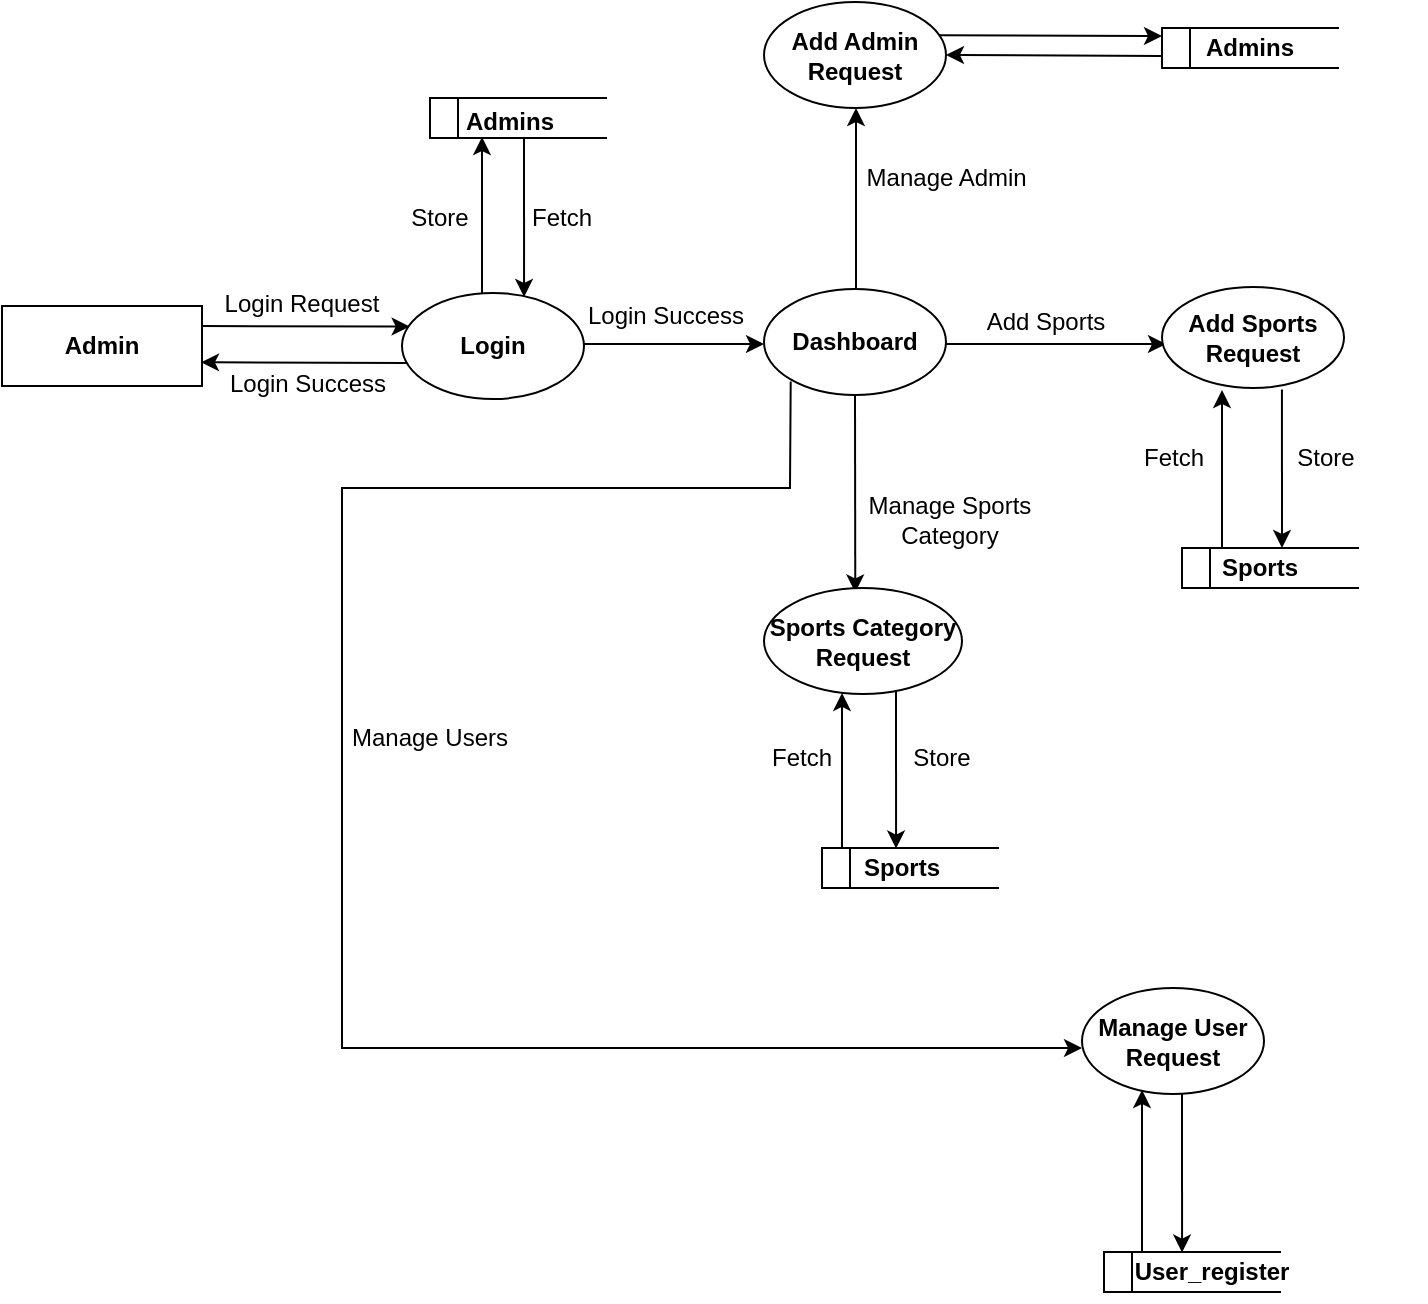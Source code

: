 <mxfile version="22.1.4" type="device" pages="2">
  <diagram name="customer" id="aWdlgq_iA5uUm9x0EPVW">
    <mxGraphModel dx="1500" dy="763" grid="1" gridSize="10" guides="1" tooltips="1" connect="1" arrows="1" fold="1" page="1" pageScale="1" pageWidth="850" pageHeight="1100" math="0" shadow="0">
      <root>
        <mxCell id="0" />
        <mxCell id="1" parent="0" />
        <mxCell id="p_PkVeaNvkj7uFXiOMM--2" value="&lt;b&gt;Admin&lt;/b&gt;" style="whiteSpace=wrap;html=1;align=center;" vertex="1" parent="1">
          <mxGeometry x="40" y="199" width="100" height="40" as="geometry" />
        </mxCell>
        <mxCell id="p_PkVeaNvkj7uFXiOMM--3" value="" style="endArrow=classic;html=1;rounded=0;entryX=0.042;entryY=0.316;entryDx=0;entryDy=0;entryPerimeter=0;" edge="1" parent="1" target="p_PkVeaNvkj7uFXiOMM--5">
          <mxGeometry width="50" height="50" relative="1" as="geometry">
            <mxPoint x="140" y="209" as="sourcePoint" />
            <mxPoint x="290" y="209" as="targetPoint" />
          </mxGeometry>
        </mxCell>
        <mxCell id="p_PkVeaNvkj7uFXiOMM--4" value="" style="endArrow=classic;html=1;rounded=0;entryX=0.995;entryY=0.704;entryDx=0;entryDy=0;exitX=0.025;exitY=0.66;exitDx=0;exitDy=0;exitPerimeter=0;entryPerimeter=0;" edge="1" parent="1" source="p_PkVeaNvkj7uFXiOMM--5" target="p_PkVeaNvkj7uFXiOMM--2">
          <mxGeometry width="50" height="50" relative="1" as="geometry">
            <mxPoint x="290" y="230" as="sourcePoint" />
            <mxPoint x="300" y="219" as="targetPoint" />
          </mxGeometry>
        </mxCell>
        <mxCell id="p_PkVeaNvkj7uFXiOMM--5" value="&lt;b&gt;Login&lt;/b&gt;" style="ellipse;whiteSpace=wrap;html=1;" vertex="1" parent="1">
          <mxGeometry x="240" y="192.5" width="91" height="53" as="geometry" />
        </mxCell>
        <mxCell id="p_PkVeaNvkj7uFXiOMM--6" value="" style="endArrow=classic;html=1;rounded=0;" edge="1" parent="1">
          <mxGeometry width="50" height="50" relative="1" as="geometry">
            <mxPoint x="331" y="218" as="sourcePoint" />
            <mxPoint x="421" y="218" as="targetPoint" />
          </mxGeometry>
        </mxCell>
        <mxCell id="p_PkVeaNvkj7uFXiOMM--7" value="&lt;b&gt;Dashboard&lt;/b&gt;" style="ellipse;whiteSpace=wrap;html=1;" vertex="1" parent="1">
          <mxGeometry x="421" y="190.5" width="91" height="53" as="geometry" />
        </mxCell>
        <mxCell id="p_PkVeaNvkj7uFXiOMM--8" value="" style="endArrow=classic;html=1;rounded=0;" edge="1" parent="1">
          <mxGeometry width="50" height="50" relative="1" as="geometry">
            <mxPoint x="512" y="218" as="sourcePoint" />
            <mxPoint x="622" y="218" as="targetPoint" />
          </mxGeometry>
        </mxCell>
        <mxCell id="p_PkVeaNvkj7uFXiOMM--9" value="&lt;b&gt;Add Sports Request&lt;/b&gt;" style="ellipse;whiteSpace=wrap;html=1;" vertex="1" parent="1">
          <mxGeometry x="620" y="189.5" width="91" height="50.5" as="geometry" />
        </mxCell>
        <mxCell id="p_PkVeaNvkj7uFXiOMM--10" value="" style="endArrow=classic;html=1;rounded=0;" edge="1" parent="1">
          <mxGeometry width="50" height="50" relative="1" as="geometry">
            <mxPoint x="650" y="320" as="sourcePoint" />
            <mxPoint x="650" y="241" as="targetPoint" />
          </mxGeometry>
        </mxCell>
        <mxCell id="p_PkVeaNvkj7uFXiOMM--11" value="" style="endArrow=classic;html=1;rounded=0;exitX=0.659;exitY=0.985;exitDx=0;exitDy=0;exitPerimeter=0;" edge="1" parent="1">
          <mxGeometry width="50" height="50" relative="1" as="geometry">
            <mxPoint x="679.969" y="240.705" as="sourcePoint" />
            <mxPoint x="680" y="320" as="targetPoint" />
          </mxGeometry>
        </mxCell>
        <mxCell id="p_PkVeaNvkj7uFXiOMM--12" value="" style="shape=partialRectangle;whiteSpace=wrap;html=1;left=0;right=0;fillColor=none;" vertex="1" parent="1">
          <mxGeometry x="630" y="320" width="88" height="20" as="geometry" />
        </mxCell>
        <mxCell id="p_PkVeaNvkj7uFXiOMM--16" value="" style="endArrow=none;html=1;rounded=0;entryX=0;entryY=1;entryDx=0;entryDy=0;" edge="1" parent="1" target="p_PkVeaNvkj7uFXiOMM--12">
          <mxGeometry width="50" height="50" relative="1" as="geometry">
            <mxPoint x="630" y="320" as="sourcePoint" />
            <mxPoint x="630" y="337" as="targetPoint" />
          </mxGeometry>
        </mxCell>
        <mxCell id="p_PkVeaNvkj7uFXiOMM--17" value="" style="endArrow=none;html=1;rounded=0;entryX=0;entryY=1;entryDx=0;entryDy=0;" edge="1" parent="1">
          <mxGeometry width="50" height="50" relative="1" as="geometry">
            <mxPoint x="644" y="320" as="sourcePoint" />
            <mxPoint x="644" y="340" as="targetPoint" />
          </mxGeometry>
        </mxCell>
        <mxCell id="p_PkVeaNvkj7uFXiOMM--18" value="" style="endArrow=classic;html=1;rounded=0;exitX=0.5;exitY=1;exitDx=0;exitDy=0;entryX=0.461;entryY=0.042;entryDx=0;entryDy=0;entryPerimeter=0;" edge="1" parent="1" source="p_PkVeaNvkj7uFXiOMM--7" target="p_PkVeaNvkj7uFXiOMM--19">
          <mxGeometry width="50" height="50" relative="1" as="geometry">
            <mxPoint x="522" y="228" as="sourcePoint" />
            <mxPoint x="467" y="310" as="targetPoint" />
          </mxGeometry>
        </mxCell>
        <mxCell id="p_PkVeaNvkj7uFXiOMM--19" value="&lt;b&gt;Sports Category Request&lt;/b&gt;" style="ellipse;whiteSpace=wrap;html=1;" vertex="1" parent="1">
          <mxGeometry x="421" y="340" width="99" height="53" as="geometry" />
        </mxCell>
        <mxCell id="p_PkVeaNvkj7uFXiOMM--20" value="" style="endArrow=classic;html=1;rounded=0;entryX=0.394;entryY=0.99;entryDx=0;entryDy=0;entryPerimeter=0;" edge="1" parent="1" target="p_PkVeaNvkj7uFXiOMM--19">
          <mxGeometry width="50" height="50" relative="1" as="geometry">
            <mxPoint x="460" y="470" as="sourcePoint" />
            <mxPoint x="460" y="400" as="targetPoint" />
          </mxGeometry>
        </mxCell>
        <mxCell id="p_PkVeaNvkj7uFXiOMM--21" value="" style="endArrow=classic;html=1;rounded=0;exitX=0.659;exitY=0.985;exitDx=0;exitDy=0;exitPerimeter=0;" edge="1" parent="1">
          <mxGeometry width="50" height="50" relative="1" as="geometry">
            <mxPoint x="486.999" y="390.995" as="sourcePoint" />
            <mxPoint x="487.03" y="470.29" as="targetPoint" />
          </mxGeometry>
        </mxCell>
        <mxCell id="p_PkVeaNvkj7uFXiOMM--22" value="" style="shape=partialRectangle;whiteSpace=wrap;html=1;left=0;right=0;fillColor=none;" vertex="1" parent="1">
          <mxGeometry x="450" y="470" width="88" height="20" as="geometry" />
        </mxCell>
        <mxCell id="p_PkVeaNvkj7uFXiOMM--23" value="" style="endArrow=none;html=1;rounded=0;entryX=0;entryY=1;entryDx=0;entryDy=0;" edge="1" target="p_PkVeaNvkj7uFXiOMM--22" parent="1">
          <mxGeometry width="50" height="50" relative="1" as="geometry">
            <mxPoint x="450" y="470" as="sourcePoint" />
            <mxPoint x="450" y="487" as="targetPoint" />
          </mxGeometry>
        </mxCell>
        <mxCell id="p_PkVeaNvkj7uFXiOMM--24" value="" style="endArrow=none;html=1;rounded=0;entryX=0;entryY=1;entryDx=0;entryDy=0;" edge="1" parent="1">
          <mxGeometry width="50" height="50" relative="1" as="geometry">
            <mxPoint x="464" y="470" as="sourcePoint" />
            <mxPoint x="464" y="490" as="targetPoint" />
          </mxGeometry>
        </mxCell>
        <mxCell id="p_PkVeaNvkj7uFXiOMM--26" value="" style="endArrow=classic;html=1;rounded=0;" edge="1" parent="1">
          <mxGeometry width="50" height="50" relative="1" as="geometry">
            <mxPoint x="467" y="190" as="sourcePoint" />
            <mxPoint x="467" y="100" as="targetPoint" />
          </mxGeometry>
        </mxCell>
        <mxCell id="p_PkVeaNvkj7uFXiOMM--27" value="&lt;b&gt;Add Admin Request&lt;/b&gt;" style="ellipse;whiteSpace=wrap;html=1;" vertex="1" parent="1">
          <mxGeometry x="421" y="47" width="91" height="53" as="geometry" />
        </mxCell>
        <mxCell id="p_PkVeaNvkj7uFXiOMM--28" value="" style="endArrow=classic;html=1;rounded=0;exitX=0.96;exitY=0.314;exitDx=0;exitDy=0;exitPerimeter=0;" edge="1" parent="1" source="p_PkVeaNvkj7uFXiOMM--27">
          <mxGeometry width="50" height="50" relative="1" as="geometry">
            <mxPoint x="505.998" y="63.985" as="sourcePoint" />
            <mxPoint x="620" y="64" as="targetPoint" />
          </mxGeometry>
        </mxCell>
        <mxCell id="p_PkVeaNvkj7uFXiOMM--29" value="" style="endArrow=classic;html=1;rounded=0;entryX=1;entryY=0.5;entryDx=0;entryDy=0;" edge="1" parent="1" target="p_PkVeaNvkj7uFXiOMM--27">
          <mxGeometry width="50" height="50" relative="1" as="geometry">
            <mxPoint x="620" y="74.02" as="sourcePoint" />
            <mxPoint x="511.909" y="72.979" as="targetPoint" />
          </mxGeometry>
        </mxCell>
        <mxCell id="p_PkVeaNvkj7uFXiOMM--30" value="" style="shape=partialRectangle;whiteSpace=wrap;html=1;left=0;right=0;fillColor=none;" vertex="1" parent="1">
          <mxGeometry x="620" y="60" width="88" height="20" as="geometry" />
        </mxCell>
        <mxCell id="p_PkVeaNvkj7uFXiOMM--31" value="" style="endArrow=none;html=1;rounded=0;entryX=0;entryY=1;entryDx=0;entryDy=0;" edge="1" target="p_PkVeaNvkj7uFXiOMM--30" parent="1">
          <mxGeometry width="50" height="50" relative="1" as="geometry">
            <mxPoint x="620" y="60" as="sourcePoint" />
            <mxPoint x="620" y="77" as="targetPoint" />
          </mxGeometry>
        </mxCell>
        <mxCell id="p_PkVeaNvkj7uFXiOMM--32" value="" style="endArrow=none;html=1;rounded=0;entryX=0;entryY=1;entryDx=0;entryDy=0;" edge="1" parent="1">
          <mxGeometry width="50" height="50" relative="1" as="geometry">
            <mxPoint x="634" y="60" as="sourcePoint" />
            <mxPoint x="634" y="80" as="targetPoint" />
          </mxGeometry>
        </mxCell>
        <mxCell id="p_PkVeaNvkj7uFXiOMM--33" value="" style="endArrow=classic;html=1;rounded=0;exitX=0;exitY=1;exitDx=0;exitDy=0;" edge="1" parent="1">
          <mxGeometry width="50" height="50" relative="1" as="geometry">
            <mxPoint x="434.352" y="236.753" as="sourcePoint" />
            <mxPoint x="580" y="570" as="targetPoint" />
            <Array as="points">
              <mxPoint x="434" y="290" />
              <mxPoint x="210" y="290" />
              <mxPoint x="210" y="570" />
            </Array>
          </mxGeometry>
        </mxCell>
        <mxCell id="p_PkVeaNvkj7uFXiOMM--34" value="&lt;b&gt;Manage User Request&lt;/b&gt;" style="ellipse;whiteSpace=wrap;html=1;" vertex="1" parent="1">
          <mxGeometry x="580" y="540" width="91" height="53" as="geometry" />
        </mxCell>
        <mxCell id="p_PkVeaNvkj7uFXiOMM--35" value="" style="shape=partialRectangle;whiteSpace=wrap;html=1;left=0;right=0;fillColor=none;" vertex="1" parent="1">
          <mxGeometry x="591" y="672" width="88" height="20" as="geometry" />
        </mxCell>
        <mxCell id="p_PkVeaNvkj7uFXiOMM--36" value="" style="endArrow=none;html=1;rounded=0;entryX=0;entryY=1;entryDx=0;entryDy=0;" edge="1" target="p_PkVeaNvkj7uFXiOMM--35" parent="1">
          <mxGeometry width="50" height="50" relative="1" as="geometry">
            <mxPoint x="591" y="672" as="sourcePoint" />
            <mxPoint x="591" y="689" as="targetPoint" />
          </mxGeometry>
        </mxCell>
        <mxCell id="p_PkVeaNvkj7uFXiOMM--37" value="" style="endArrow=none;html=1;rounded=0;entryX=0;entryY=1;entryDx=0;entryDy=0;" edge="1" parent="1">
          <mxGeometry width="50" height="50" relative="1" as="geometry">
            <mxPoint x="605" y="672" as="sourcePoint" />
            <mxPoint x="605" y="692" as="targetPoint" />
          </mxGeometry>
        </mxCell>
        <mxCell id="p_PkVeaNvkj7uFXiOMM--38" value="" style="endArrow=classic;html=1;rounded=0;entryX=0.431;entryY=0.998;entryDx=0;entryDy=0;entryPerimeter=0;exitX=0.216;exitY=-0.005;exitDx=0;exitDy=0;exitPerimeter=0;" edge="1" parent="1" source="p_PkVeaNvkj7uFXiOMM--35">
          <mxGeometry width="50" height="50" relative="1" as="geometry">
            <mxPoint x="610" y="668" as="sourcePoint" />
            <mxPoint x="610" y="591" as="targetPoint" />
          </mxGeometry>
        </mxCell>
        <mxCell id="p_PkVeaNvkj7uFXiOMM--39" value="" style="endArrow=classic;html=1;rounded=0;exitX=0.659;exitY=0.985;exitDx=0;exitDy=0;exitPerimeter=0;" edge="1" parent="1">
          <mxGeometry width="50" height="50" relative="1" as="geometry">
            <mxPoint x="629.999" y="592.995" as="sourcePoint" />
            <mxPoint x="630.03" y="672.29" as="targetPoint" />
          </mxGeometry>
        </mxCell>
        <mxCell id="p_PkVeaNvkj7uFXiOMM--40" value="Login Request" style="text;strokeColor=none;align=center;fillColor=none;html=1;verticalAlign=middle;whiteSpace=wrap;rounded=0;" vertex="1" parent="1">
          <mxGeometry x="150" y="183" width="80" height="30" as="geometry" />
        </mxCell>
        <mxCell id="p_PkVeaNvkj7uFXiOMM--41" value="Login Success" style="text;strokeColor=none;align=center;fillColor=none;html=1;verticalAlign=middle;whiteSpace=wrap;rounded=0;" vertex="1" parent="1">
          <mxGeometry x="143" y="222.5" width="100" height="30" as="geometry" />
        </mxCell>
        <mxCell id="p_PkVeaNvkj7uFXiOMM--42" value="Login Success" style="text;strokeColor=none;align=center;fillColor=none;html=1;verticalAlign=middle;whiteSpace=wrap;rounded=0;" vertex="1" parent="1">
          <mxGeometry x="322" y="188.5" width="100" height="30" as="geometry" />
        </mxCell>
        <mxCell id="p_PkVeaNvkj7uFXiOMM--43" value="Add Sports" style="text;strokeColor=none;align=center;fillColor=none;html=1;verticalAlign=middle;whiteSpace=wrap;rounded=0;" vertex="1" parent="1">
          <mxGeometry x="512" y="191.5" width="100" height="30" as="geometry" />
        </mxCell>
        <mxCell id="p_PkVeaNvkj7uFXiOMM--44" value="Fetch" style="text;strokeColor=none;align=center;fillColor=none;html=1;verticalAlign=middle;whiteSpace=wrap;rounded=0;" vertex="1" parent="1">
          <mxGeometry x="576" y="260" width="100" height="30" as="geometry" />
        </mxCell>
        <mxCell id="p_PkVeaNvkj7uFXiOMM--45" value="Store" style="text;strokeColor=none;align=center;fillColor=none;html=1;verticalAlign=middle;whiteSpace=wrap;rounded=0;" vertex="1" parent="1">
          <mxGeometry x="652" y="260" width="100" height="30" as="geometry" />
        </mxCell>
        <mxCell id="p_PkVeaNvkj7uFXiOMM--46" value="Manage Sports Category" style="text;strokeColor=none;align=center;fillColor=none;html=1;verticalAlign=middle;whiteSpace=wrap;rounded=0;" vertex="1" parent="1">
          <mxGeometry x="464" y="291" width="100" height="30" as="geometry" />
        </mxCell>
        <mxCell id="p_PkVeaNvkj7uFXiOMM--47" value="Fetch" style="text;strokeColor=none;align=center;fillColor=none;html=1;verticalAlign=middle;whiteSpace=wrap;rounded=0;" vertex="1" parent="1">
          <mxGeometry x="390" y="410" width="100" height="30" as="geometry" />
        </mxCell>
        <mxCell id="p_PkVeaNvkj7uFXiOMM--48" value="Store" style="text;strokeColor=none;align=center;fillColor=none;html=1;verticalAlign=middle;whiteSpace=wrap;rounded=0;" vertex="1" parent="1">
          <mxGeometry x="460" y="410" width="100" height="30" as="geometry" />
        </mxCell>
        <mxCell id="p_PkVeaNvkj7uFXiOMM--49" value="Manage Users" style="text;strokeColor=none;align=center;fillColor=none;html=1;verticalAlign=middle;whiteSpace=wrap;rounded=0;" vertex="1" parent="1">
          <mxGeometry x="204" y="400" width="100" height="30" as="geometry" />
        </mxCell>
        <mxCell id="p_PkVeaNvkj7uFXiOMM--50" value="Manage Admin&amp;nbsp;" style="text;strokeColor=none;align=center;fillColor=none;html=1;verticalAlign=middle;whiteSpace=wrap;rounded=0;" vertex="1" parent="1">
          <mxGeometry x="464" y="120" width="100" height="30" as="geometry" />
        </mxCell>
        <mxCell id="p_PkVeaNvkj7uFXiOMM--60" value="" style="endArrow=classic;html=1;rounded=0;entryX=0.394;entryY=0.99;entryDx=0;entryDy=0;entryPerimeter=0;" edge="1" parent="1">
          <mxGeometry width="50" height="50" relative="1" as="geometry">
            <mxPoint x="280" y="192.5" as="sourcePoint" />
            <mxPoint x="280" y="114.5" as="targetPoint" />
          </mxGeometry>
        </mxCell>
        <mxCell id="p_PkVeaNvkj7uFXiOMM--61" value="" style="endArrow=classic;html=1;rounded=0;exitX=0.659;exitY=0.985;exitDx=0;exitDy=0;exitPerimeter=0;" edge="1" parent="1">
          <mxGeometry width="50" height="50" relative="1" as="geometry">
            <mxPoint x="300.999" y="115.205" as="sourcePoint" />
            <mxPoint x="301.03" y="194.5" as="targetPoint" />
          </mxGeometry>
        </mxCell>
        <mxCell id="p_PkVeaNvkj7uFXiOMM--62" value="" style="shape=partialRectangle;whiteSpace=wrap;html=1;left=0;right=0;fillColor=none;" vertex="1" parent="1">
          <mxGeometry x="254" y="95" width="88" height="20" as="geometry" />
        </mxCell>
        <mxCell id="p_PkVeaNvkj7uFXiOMM--63" value="" style="endArrow=none;html=1;rounded=0;entryX=0;entryY=1;entryDx=0;entryDy=0;" edge="1" target="p_PkVeaNvkj7uFXiOMM--62" parent="1">
          <mxGeometry width="50" height="50" relative="1" as="geometry">
            <mxPoint x="254" y="95" as="sourcePoint" />
            <mxPoint x="254" y="112" as="targetPoint" />
          </mxGeometry>
        </mxCell>
        <mxCell id="p_PkVeaNvkj7uFXiOMM--64" value="" style="endArrow=none;html=1;rounded=0;entryX=0;entryY=1;entryDx=0;entryDy=0;" edge="1" parent="1">
          <mxGeometry width="50" height="50" relative="1" as="geometry">
            <mxPoint x="268" y="95" as="sourcePoint" />
            <mxPoint x="268" y="115" as="targetPoint" />
          </mxGeometry>
        </mxCell>
        <mxCell id="p_PkVeaNvkj7uFXiOMM--65" value="Store" style="text;strokeColor=none;align=center;fillColor=none;html=1;verticalAlign=middle;whiteSpace=wrap;rounded=0;" vertex="1" parent="1">
          <mxGeometry x="209" y="140" width="100" height="30" as="geometry" />
        </mxCell>
        <mxCell id="p_PkVeaNvkj7uFXiOMM--66" value="Fetch" style="text;strokeColor=none;align=center;fillColor=none;html=1;verticalAlign=middle;whiteSpace=wrap;rounded=0;" vertex="1" parent="1">
          <mxGeometry x="270" y="140" width="100" height="30" as="geometry" />
        </mxCell>
        <mxCell id="p_PkVeaNvkj7uFXiOMM--67" value="&lt;b&gt;Admins&lt;/b&gt;" style="text;strokeColor=none;align=center;fillColor=none;html=1;verticalAlign=middle;whiteSpace=wrap;rounded=0;" vertex="1" parent="1">
          <mxGeometry x="264" y="92" width="60" height="30" as="geometry" />
        </mxCell>
        <mxCell id="p_PkVeaNvkj7uFXiOMM--68" value="&lt;b&gt;Admins&lt;/b&gt;" style="text;strokeColor=none;align=center;fillColor=none;html=1;verticalAlign=middle;whiteSpace=wrap;rounded=0;" vertex="1" parent="1">
          <mxGeometry x="634" y="55" width="60" height="30" as="geometry" />
        </mxCell>
        <mxCell id="p_PkVeaNvkj7uFXiOMM--69" value="&lt;b&gt;Sports&lt;/b&gt;" style="text;strokeColor=none;align=center;fillColor=none;html=1;verticalAlign=middle;whiteSpace=wrap;rounded=0;" vertex="1" parent="1">
          <mxGeometry x="638.5" y="315" width="60" height="30" as="geometry" />
        </mxCell>
        <mxCell id="p_PkVeaNvkj7uFXiOMM--70" value="&lt;b&gt;Sports&lt;/b&gt;" style="text;strokeColor=none;align=center;fillColor=none;html=1;verticalAlign=middle;whiteSpace=wrap;rounded=0;" vertex="1" parent="1">
          <mxGeometry x="460" y="465" width="60" height="30" as="geometry" />
        </mxCell>
        <mxCell id="p_PkVeaNvkj7uFXiOMM--71" value="&lt;b&gt;User_register&lt;/b&gt;" style="text;strokeColor=none;align=center;fillColor=none;html=1;verticalAlign=middle;whiteSpace=wrap;rounded=0;" vertex="1" parent="1">
          <mxGeometry x="615" y="667" width="60" height="30" as="geometry" />
        </mxCell>
      </root>
    </mxGraphModel>
  </diagram>
  <diagram id="F50r40OugVkz6j3rTjIo" name="admin">
    <mxGraphModel dx="1730" dy="438" grid="1" gridSize="10" guides="1" tooltips="1" connect="1" arrows="1" fold="1" page="1" pageScale="1" pageWidth="850" pageHeight="1100" math="0" shadow="0">
      <root>
        <mxCell id="0" />
        <mxCell id="1" parent="0" />
        <mxCell id="AA8aDsEazkY3nhucEgDg-1" style="edgeStyle=orthogonalEdgeStyle;rounded=0;orthogonalLoop=1;jettySize=auto;html=1;entryX=0;entryY=0.5;entryDx=0;entryDy=0;" edge="1" parent="1" source="AA8aDsEazkY3nhucEgDg-3" target="AA8aDsEazkY3nhucEgDg-21">
          <mxGeometry relative="1" as="geometry" />
        </mxCell>
        <mxCell id="AA8aDsEazkY3nhucEgDg-2" style="edgeStyle=orthogonalEdgeStyle;rounded=0;orthogonalLoop=1;jettySize=auto;html=1;entryX=0.5;entryY=0;entryDx=0;entryDy=0;" edge="1" parent="1" source="AA8aDsEazkY3nhucEgDg-3" target="AA8aDsEazkY3nhucEgDg-22">
          <mxGeometry relative="1" as="geometry" />
        </mxCell>
        <mxCell id="AA8aDsEazkY3nhucEgDg-3" value="Admin" style="rounded=0;whiteSpace=wrap;html=1;" vertex="1" parent="1">
          <mxGeometry x="-20" y="160" width="120" height="50" as="geometry" />
        </mxCell>
        <mxCell id="AA8aDsEazkY3nhucEgDg-4" style="edgeStyle=orthogonalEdgeStyle;rounded=0;orthogonalLoop=1;jettySize=auto;html=1;entryX=0;entryY=0.5;entryDx=0;entryDy=0;" edge="1" parent="1" source="AA8aDsEazkY3nhucEgDg-5" target="AA8aDsEazkY3nhucEgDg-12">
          <mxGeometry relative="1" as="geometry" />
        </mxCell>
        <mxCell id="AA8aDsEazkY3nhucEgDg-5" value="Admin Login form" style="ellipse;whiteSpace=wrap;html=1;aspect=fixed;" vertex="1" parent="1">
          <mxGeometry x="290" y="145" width="80" height="80" as="geometry" />
        </mxCell>
        <mxCell id="AA8aDsEazkY3nhucEgDg-6" style="edgeStyle=orthogonalEdgeStyle;rounded=0;orthogonalLoop=1;jettySize=auto;html=1;entryX=0.625;entryY=0.025;entryDx=0;entryDy=0;entryPerimeter=0;exitX=0.5;exitY=1;exitDx=0;exitDy=0;" edge="1" parent="1" source="AA8aDsEazkY3nhucEgDg-7">
          <mxGeometry relative="1" as="geometry">
            <mxPoint x="330" y="50" as="sourcePoint" />
            <mxPoint x="330" y="147" as="targetPoint" />
          </mxGeometry>
        </mxCell>
        <mxCell id="AA8aDsEazkY3nhucEgDg-7" value="MySQL Admin table" style="html=1;dashed=0;whiteSpace=wrap;shape=partialRectangle;right=0;left=0;" vertex="1" parent="1">
          <mxGeometry x="280" y="60" width="100" height="30" as="geometry" />
        </mxCell>
        <mxCell id="AA8aDsEazkY3nhucEgDg-8" value="Login &lt;br&gt;Credentials" style="text;html=1;align=center;verticalAlign=middle;resizable=0;points=[];autosize=1;strokeColor=none;fillColor=none;" vertex="1" parent="1">
          <mxGeometry x="215" y="150" width="80" height="40" as="geometry" />
        </mxCell>
        <mxCell id="AA8aDsEazkY3nhucEgDg-9" value="Respond" style="text;html=1;align=center;verticalAlign=middle;resizable=0;points=[];autosize=1;strokeColor=none;fillColor=none;" vertex="1" parent="1">
          <mxGeometry x="250" y="88" width="70" height="30" as="geometry" />
        </mxCell>
        <mxCell id="AA8aDsEazkY3nhucEgDg-10" style="edgeStyle=orthogonalEdgeStyle;rounded=0;orthogonalLoop=1;jettySize=auto;html=1;entryX=0.5;entryY=1;entryDx=0;entryDy=0;" edge="1" parent="1" source="AA8aDsEazkY3nhucEgDg-12" target="AA8aDsEazkY3nhucEgDg-15">
          <mxGeometry relative="1" as="geometry" />
        </mxCell>
        <mxCell id="AA8aDsEazkY3nhucEgDg-11" value="" style="edgeStyle=orthogonalEdgeStyle;rounded=0;orthogonalLoop=1;jettySize=auto;html=1;" edge="1" parent="1" source="AA8aDsEazkY3nhucEgDg-12" target="AA8aDsEazkY3nhucEgDg-25">
          <mxGeometry relative="1" as="geometry" />
        </mxCell>
        <mxCell id="AA8aDsEazkY3nhucEgDg-12" value="Admin dashboard" style="ellipse;whiteSpace=wrap;html=1;aspect=fixed;" vertex="1" parent="1">
          <mxGeometry x="450" y="145" width="80" height="80" as="geometry" />
        </mxCell>
        <mxCell id="AA8aDsEazkY3nhucEgDg-13" value="Login Success" style="text;html=1;align=center;verticalAlign=middle;resizable=0;points=[];autosize=1;strokeColor=none;fillColor=none;" vertex="1" parent="1">
          <mxGeometry x="360" y="150" width="100" height="30" as="geometry" />
        </mxCell>
        <mxCell id="AA8aDsEazkY3nhucEgDg-14" style="edgeStyle=orthogonalEdgeStyle;rounded=0;orthogonalLoop=1;jettySize=auto;html=1;exitX=1;exitY=0.5;exitDx=0;exitDy=0;entryX=0;entryY=0.75;entryDx=0;entryDy=0;" edge="1" parent="1" source="AA8aDsEazkY3nhucEgDg-15" target="AA8aDsEazkY3nhucEgDg-17">
          <mxGeometry relative="1" as="geometry" />
        </mxCell>
        <mxCell id="AA8aDsEazkY3nhucEgDg-15" value="Food Category" style="ellipse;whiteSpace=wrap;html=1;aspect=fixed;" vertex="1" parent="1">
          <mxGeometry x="490" y="20" width="80" height="80" as="geometry" />
        </mxCell>
        <mxCell id="AA8aDsEazkY3nhucEgDg-16" style="edgeStyle=orthogonalEdgeStyle;rounded=0;orthogonalLoop=1;jettySize=auto;html=1;entryX=0;entryY=0.5;entryDx=0;entryDy=0;exitX=1.038;exitY=0.388;exitDx=0;exitDy=0;exitPerimeter=0;" edge="1" parent="1" source="AA8aDsEazkY3nhucEgDg-22" target="AA8aDsEazkY3nhucEgDg-18">
          <mxGeometry relative="1" as="geometry">
            <mxPoint x="570" y="300" as="sourcePoint" />
          </mxGeometry>
        </mxCell>
        <mxCell id="AA8aDsEazkY3nhucEgDg-17" value="MySQL Food Category table" style="html=1;dashed=0;whiteSpace=wrap;shape=partialRectangle;right=0;left=0;" vertex="1" parent="1">
          <mxGeometry x="620" y="58" width="100" height="30" as="geometry" />
        </mxCell>
        <mxCell id="AA8aDsEazkY3nhucEgDg-18" value="MySQL Bill&lt;br&gt;&amp;nbsp;table" style="html=1;dashed=0;whiteSpace=wrap;shape=partialRectangle;right=0;left=0;" vertex="1" parent="1">
          <mxGeometry x="610" y="285" width="100" height="30" as="geometry" />
        </mxCell>
        <mxCell id="AA8aDsEazkY3nhucEgDg-19" value="" style="edgeStyle=orthogonalEdgeStyle;rounded=0;orthogonalLoop=1;jettySize=auto;html=1;" edge="1" parent="1" source="AA8aDsEazkY3nhucEgDg-21" target="AA8aDsEazkY3nhucEgDg-5">
          <mxGeometry relative="1" as="geometry" />
        </mxCell>
        <mxCell id="AA8aDsEazkY3nhucEgDg-20" style="edgeStyle=orthogonalEdgeStyle;rounded=0;orthogonalLoop=1;jettySize=auto;html=1;entryX=0;entryY=0.5;entryDx=0;entryDy=0;" edge="1" parent="1" source="AA8aDsEazkY3nhucEgDg-21" target="AA8aDsEazkY3nhucEgDg-7">
          <mxGeometry relative="1" as="geometry">
            <Array as="points">
              <mxPoint x="160" y="75" />
            </Array>
          </mxGeometry>
        </mxCell>
        <mxCell id="AA8aDsEazkY3nhucEgDg-21" value="Admin Registration form" style="ellipse;whiteSpace=wrap;html=1;aspect=fixed;" vertex="1" parent="1">
          <mxGeometry x="140" y="145" width="80" height="80" as="geometry" />
        </mxCell>
        <mxCell id="AA8aDsEazkY3nhucEgDg-22" value="Bill" style="ellipse;whiteSpace=wrap;html=1;aspect=fixed;" vertex="1" parent="1">
          <mxGeometry x="450" y="270" width="80" height="80" as="geometry" />
        </mxCell>
        <mxCell id="AA8aDsEazkY3nhucEgDg-23" value="Manage" style="text;html=1;align=center;verticalAlign=middle;resizable=0;points=[];autosize=1;strokeColor=none;fillColor=none;" vertex="1" parent="1">
          <mxGeometry x="490" y="230" width="70" height="30" as="geometry" />
        </mxCell>
        <mxCell id="AA8aDsEazkY3nhucEgDg-24" value="" style="edgeStyle=orthogonalEdgeStyle;rounded=0;orthogonalLoop=1;jettySize=auto;html=1;" edge="1" parent="1" source="AA8aDsEazkY3nhucEgDg-25" target="AA8aDsEazkY3nhucEgDg-27">
          <mxGeometry relative="1" as="geometry" />
        </mxCell>
        <mxCell id="AA8aDsEazkY3nhucEgDg-25" value="Order" style="ellipse;whiteSpace=wrap;html=1;" vertex="1" parent="1">
          <mxGeometry x="580" y="145" width="80" height="80" as="geometry" />
        </mxCell>
        <mxCell id="AA8aDsEazkY3nhucEgDg-26" value="Takes" style="text;html=1;align=center;verticalAlign=middle;resizable=0;points=[];autosize=1;strokeColor=none;fillColor=none;" vertex="1" parent="1">
          <mxGeometry x="530" y="160" width="50" height="30" as="geometry" />
        </mxCell>
        <mxCell id="AA8aDsEazkY3nhucEgDg-27" value="MySQL Food Category table" style="html=1;dashed=0;whiteSpace=wrap;shape=partialRectangle;right=0;left=0;" vertex="1" parent="1">
          <mxGeometry x="680" y="170" width="100" height="30" as="geometry" />
        </mxCell>
        <mxCell id="AA8aDsEazkY3nhucEgDg-28" value="Register Credential" style="text;html=1;align=center;verticalAlign=middle;resizable=0;points=[];autosize=1;strokeColor=none;fillColor=none;" vertex="1" parent="1">
          <mxGeometry x="150" y="50" width="130" height="30" as="geometry" />
        </mxCell>
      </root>
    </mxGraphModel>
  </diagram>
</mxfile>
